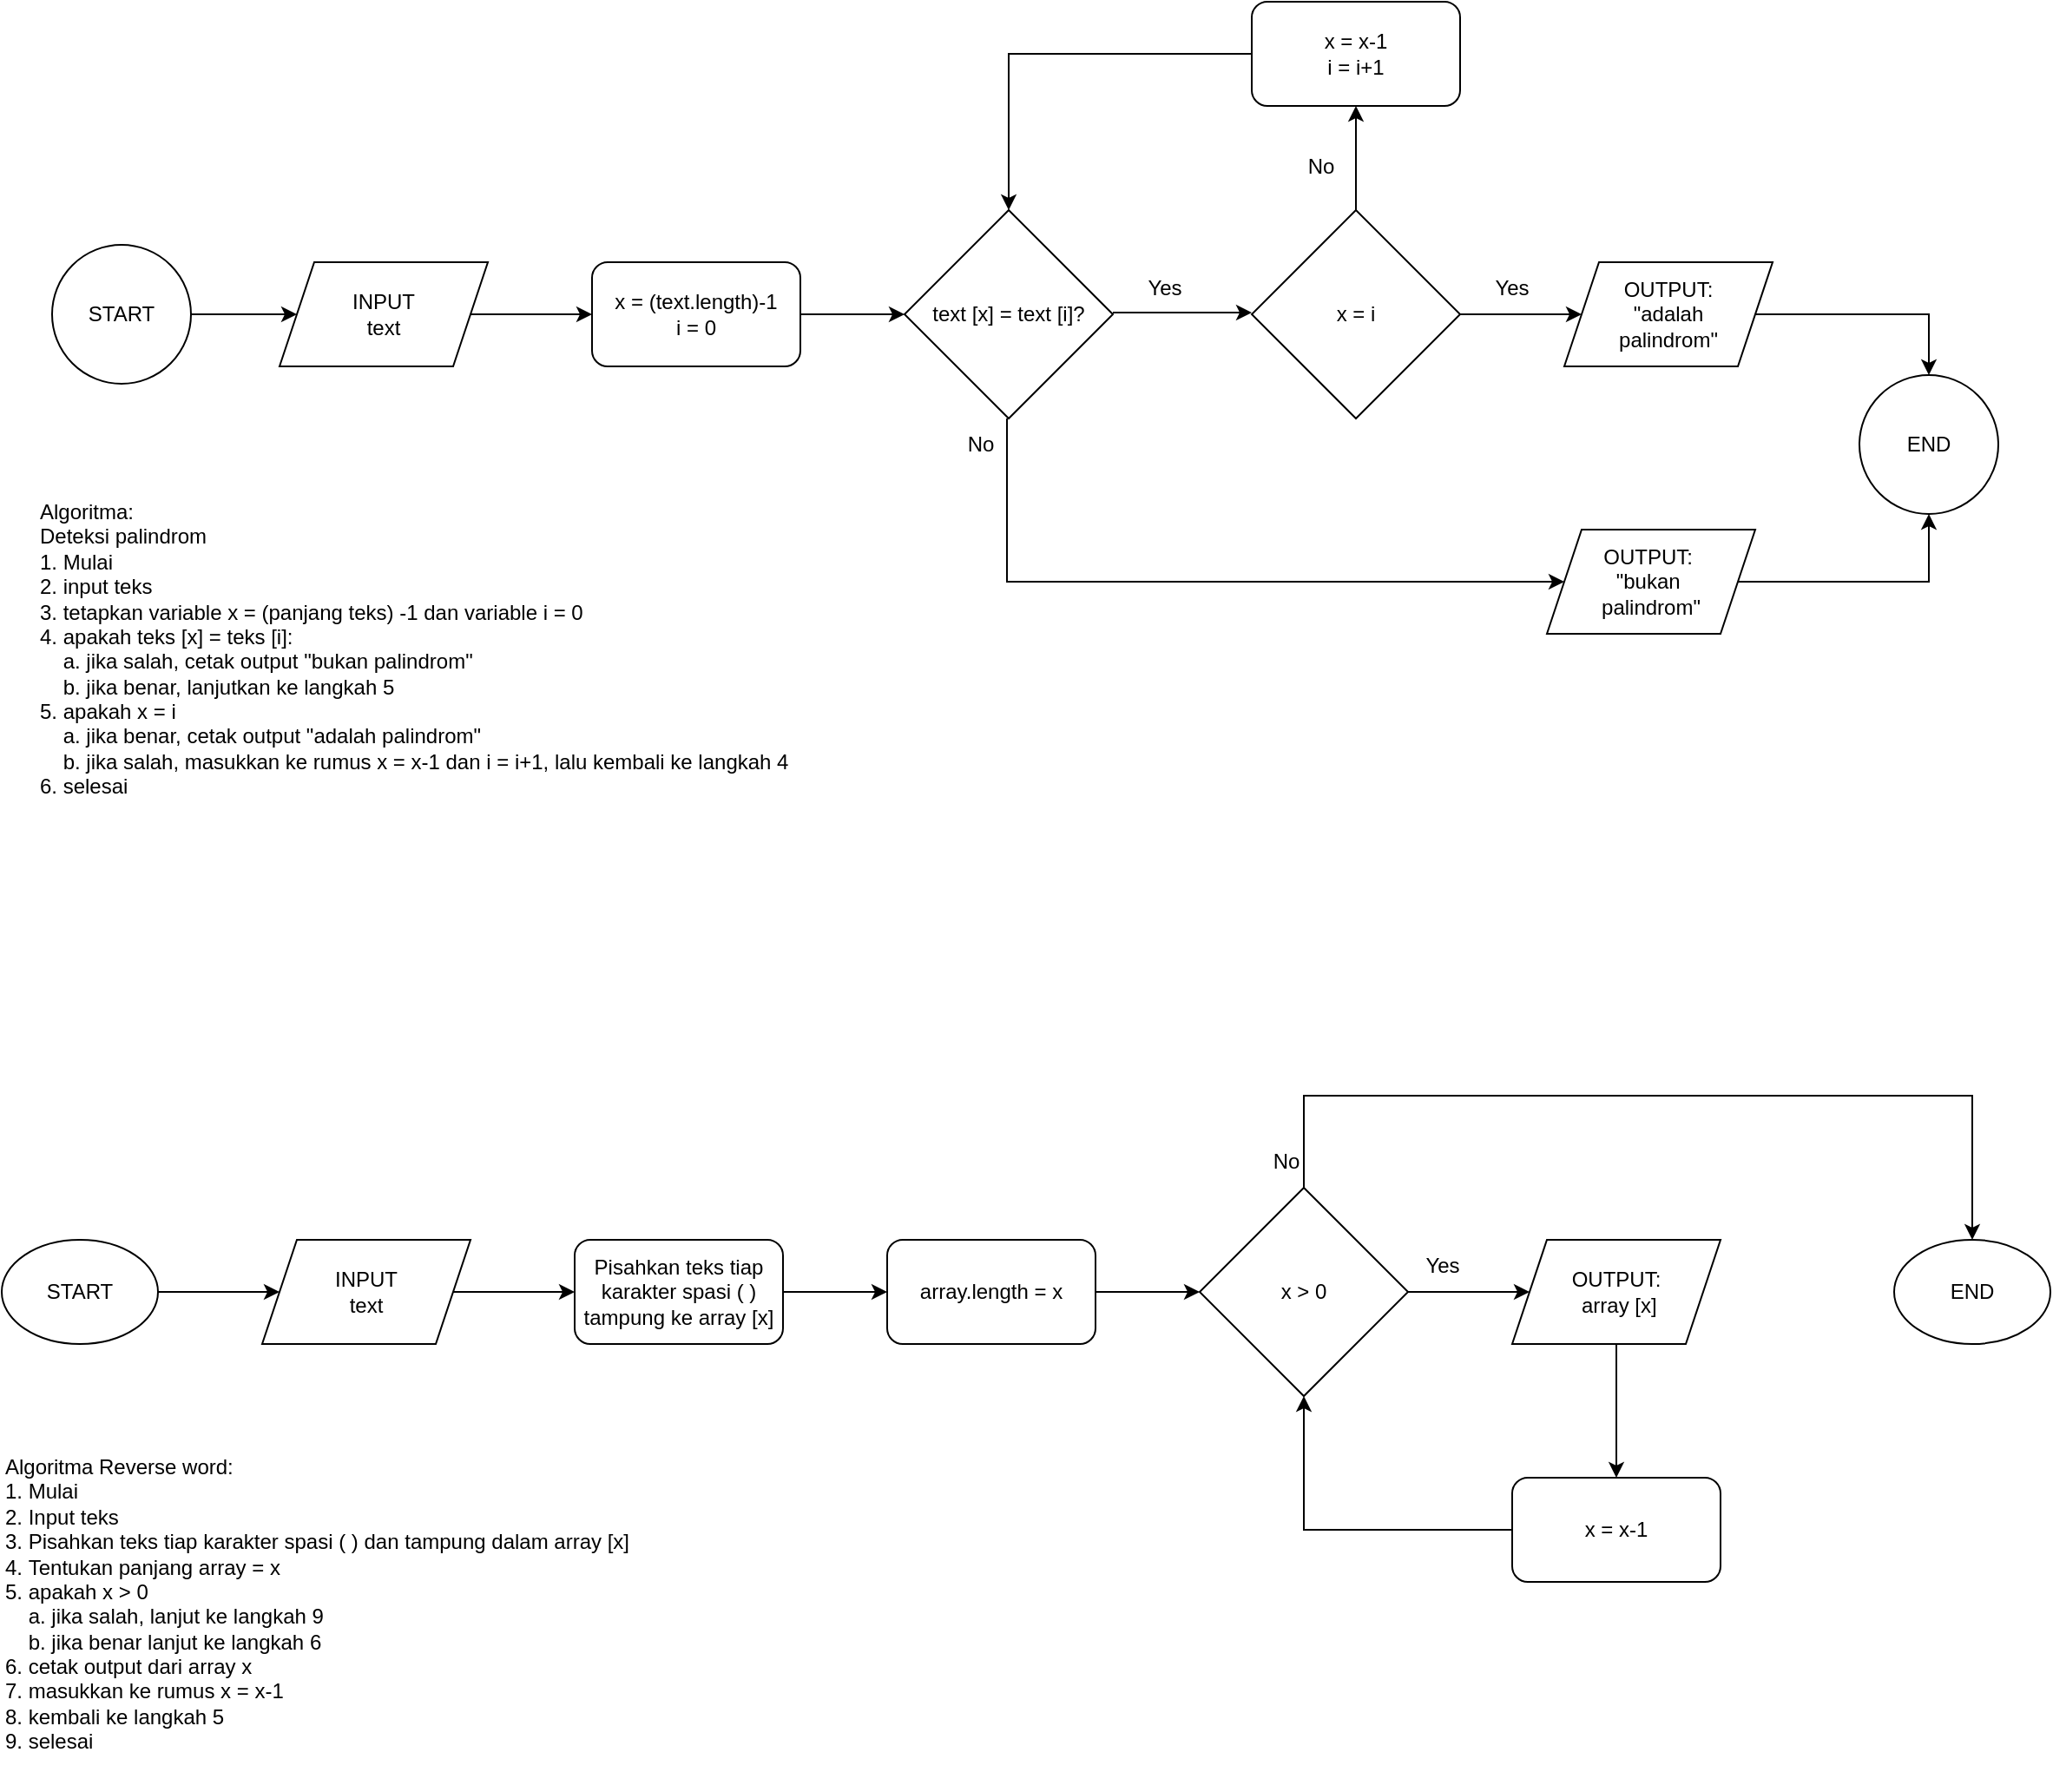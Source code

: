 <mxfile version="26.0.11">
  <diagram name="Page-1" id="QNOld0c_3ScmI_g57X0D">
    <mxGraphModel dx="794" dy="446" grid="1" gridSize="10" guides="1" tooltips="1" connect="1" arrows="1" fold="1" page="1" pageScale="1" pageWidth="1169" pageHeight="827" math="0" shadow="0">
      <root>
        <mxCell id="0" />
        <mxCell id="1" parent="0" />
        <mxCell id="isCxgnoL6CASYbt9tzjV-32" style="edgeStyle=orthogonalEdgeStyle;rounded=0;orthogonalLoop=1;jettySize=auto;html=1;exitX=1;exitY=0.5;exitDx=0;exitDy=0;entryX=0.5;entryY=1;entryDx=0;entryDy=0;" parent="1" source="isCxgnoL6CASYbt9tzjV-2" target="isCxgnoL6CASYbt9tzjV-30" edge="1">
          <mxGeometry relative="1" as="geometry" />
        </mxCell>
        <mxCell id="isCxgnoL6CASYbt9tzjV-2" value="OUTPUT:&amp;nbsp;&lt;div&gt;&quot;bukan&amp;nbsp;&lt;/div&gt;&lt;div&gt;palindrom&quot;&lt;/div&gt;" style="shape=parallelogram;perimeter=parallelogramPerimeter;whiteSpace=wrap;html=1;fixedSize=1;" parent="1" vertex="1">
          <mxGeometry x="930" y="354" width="120" height="60" as="geometry" />
        </mxCell>
        <mxCell id="isCxgnoL6CASYbt9tzjV-5" value="" style="edgeStyle=orthogonalEdgeStyle;rounded=0;orthogonalLoop=1;jettySize=auto;html=1;" parent="1" source="isCxgnoL6CASYbt9tzjV-6" target="isCxgnoL6CASYbt9tzjV-8" edge="1">
          <mxGeometry relative="1" as="geometry" />
        </mxCell>
        <mxCell id="isCxgnoL6CASYbt9tzjV-6" value="&lt;div&gt;INPUT&lt;/div&gt;&lt;div&gt;text&lt;/div&gt;" style="shape=parallelogram;perimeter=parallelogramPerimeter;whiteSpace=wrap;html=1;fixedSize=1;" parent="1" vertex="1">
          <mxGeometry x="200" y="200" width="120" height="60" as="geometry" />
        </mxCell>
        <mxCell id="isCxgnoL6CASYbt9tzjV-7" value="" style="edgeStyle=orthogonalEdgeStyle;rounded=0;orthogonalLoop=1;jettySize=auto;html=1;" parent="1" source="isCxgnoL6CASYbt9tzjV-8" target="isCxgnoL6CASYbt9tzjV-10" edge="1">
          <mxGeometry relative="1" as="geometry" />
        </mxCell>
        <mxCell id="isCxgnoL6CASYbt9tzjV-8" value="&lt;div&gt;x = (text.length)-1&lt;/div&gt;&lt;div&gt;i = 0&lt;br&gt;&lt;/div&gt;" style="rounded=1;whiteSpace=wrap;html=1;" parent="1" vertex="1">
          <mxGeometry x="380" y="200" width="120" height="60" as="geometry" />
        </mxCell>
        <mxCell id="isCxgnoL6CASYbt9tzjV-9" value="" style="edgeStyle=orthogonalEdgeStyle;rounded=0;orthogonalLoop=1;jettySize=auto;html=1;" parent="1" edge="1">
          <mxGeometry relative="1" as="geometry">
            <mxPoint x="680" y="229" as="sourcePoint" />
            <mxPoint x="760" y="229" as="targetPoint" />
          </mxGeometry>
        </mxCell>
        <mxCell id="isCxgnoL6CASYbt9tzjV-10" value="text [x] = text [i]?" style="rhombus;whiteSpace=wrap;html=1;" parent="1" vertex="1">
          <mxGeometry x="560" y="170" width="120" height="120" as="geometry" />
        </mxCell>
        <mxCell id="isCxgnoL6CASYbt9tzjV-11" value="Yes" style="text;html=1;align=center;verticalAlign=middle;whiteSpace=wrap;rounded=0;" parent="1" vertex="1">
          <mxGeometry x="680" y="200" width="60" height="30" as="geometry" />
        </mxCell>
        <mxCell id="isCxgnoL6CASYbt9tzjV-12" style="edgeStyle=orthogonalEdgeStyle;rounded=0;orthogonalLoop=1;jettySize=auto;html=1;exitX=0;exitY=0.5;exitDx=0;exitDy=0;entryX=0.5;entryY=0;entryDx=0;entryDy=0;" parent="1" source="isCxgnoL6CASYbt9tzjV-13" target="isCxgnoL6CASYbt9tzjV-10" edge="1">
          <mxGeometry relative="1" as="geometry" />
        </mxCell>
        <mxCell id="isCxgnoL6CASYbt9tzjV-13" value="&lt;div&gt;x = x-1&lt;/div&gt;&lt;div&gt;i = i+1&lt;br&gt;&lt;/div&gt;" style="rounded=1;whiteSpace=wrap;html=1;" parent="1" vertex="1">
          <mxGeometry x="760" y="50" width="120" height="60" as="geometry" />
        </mxCell>
        <mxCell id="isCxgnoL6CASYbt9tzjV-14" style="edgeStyle=orthogonalEdgeStyle;rounded=0;orthogonalLoop=1;jettySize=auto;html=1;exitX=0.75;exitY=0;exitDx=0;exitDy=0;entryX=0;entryY=0.5;entryDx=0;entryDy=0;" parent="1" source="isCxgnoL6CASYbt9tzjV-15" target="isCxgnoL6CASYbt9tzjV-2" edge="1">
          <mxGeometry relative="1" as="geometry">
            <Array as="points">
              <mxPoint x="619" y="384" />
            </Array>
          </mxGeometry>
        </mxCell>
        <mxCell id="isCxgnoL6CASYbt9tzjV-15" value="No" style="text;html=1;align=center;verticalAlign=middle;whiteSpace=wrap;rounded=0;" parent="1" vertex="1">
          <mxGeometry x="574" y="290" width="60" height="30" as="geometry" />
        </mxCell>
        <mxCell id="isCxgnoL6CASYbt9tzjV-16" value="" style="edgeStyle=orthogonalEdgeStyle;rounded=0;orthogonalLoop=1;jettySize=auto;html=1;" parent="1" source="isCxgnoL6CASYbt9tzjV-18" target="isCxgnoL6CASYbt9tzjV-13" edge="1">
          <mxGeometry relative="1" as="geometry" />
        </mxCell>
        <mxCell id="isCxgnoL6CASYbt9tzjV-17" value="" style="edgeStyle=orthogonalEdgeStyle;rounded=0;orthogonalLoop=1;jettySize=auto;html=1;" parent="1" source="isCxgnoL6CASYbt9tzjV-18" target="isCxgnoL6CASYbt9tzjV-21" edge="1">
          <mxGeometry relative="1" as="geometry" />
        </mxCell>
        <mxCell id="isCxgnoL6CASYbt9tzjV-18" value="x = i" style="rhombus;whiteSpace=wrap;html=1;" parent="1" vertex="1">
          <mxGeometry x="760" y="170" width="120" height="120" as="geometry" />
        </mxCell>
        <mxCell id="isCxgnoL6CASYbt9tzjV-19" value="No" style="text;html=1;align=center;verticalAlign=middle;whiteSpace=wrap;rounded=0;" parent="1" vertex="1">
          <mxGeometry x="770" y="130" width="60" height="30" as="geometry" />
        </mxCell>
        <mxCell id="isCxgnoL6CASYbt9tzjV-31" style="edgeStyle=orthogonalEdgeStyle;rounded=0;orthogonalLoop=1;jettySize=auto;html=1;exitX=1;exitY=0.5;exitDx=0;exitDy=0;entryX=0.5;entryY=0;entryDx=0;entryDy=0;" parent="1" source="isCxgnoL6CASYbt9tzjV-21" target="isCxgnoL6CASYbt9tzjV-30" edge="1">
          <mxGeometry relative="1" as="geometry" />
        </mxCell>
        <mxCell id="isCxgnoL6CASYbt9tzjV-21" value="OUTPUT:&lt;div&gt;&amp;nbsp;&quot;adalah&amp;nbsp;&lt;/div&gt;&lt;div&gt;palindrom&quot;&lt;/div&gt;" style="shape=parallelogram;perimeter=parallelogramPerimeter;whiteSpace=wrap;html=1;fixedSize=1;" parent="1" vertex="1">
          <mxGeometry x="940" y="200" width="120" height="60" as="geometry" />
        </mxCell>
        <mxCell id="isCxgnoL6CASYbt9tzjV-22" value="Yes" style="text;html=1;align=center;verticalAlign=middle;whiteSpace=wrap;rounded=0;" parent="1" vertex="1">
          <mxGeometry x="880" y="200" width="60" height="30" as="geometry" />
        </mxCell>
        <mxCell id="isCxgnoL6CASYbt9tzjV-24" value="&lt;div align=&quot;left&quot;&gt;Algoritma:&lt;br&gt;Deteksi palindrom&lt;br&gt;1. Mulai&lt;br&gt;2. input teks&lt;br&gt;3. tetapkan variable x = (panjang teks) -1 dan variable i = 0&lt;br&gt;4. apakah teks [x] = teks [i]:&lt;br&gt;&amp;nbsp;&amp;nbsp;&amp;nbsp; a. jika salah, cetak output &quot;bukan palindrom&quot;&lt;br&gt;&amp;nbsp;&amp;nbsp;&amp;nbsp; b. jika benar, lanjutkan ke langkah 5&lt;br&gt;&lt;/div&gt;&lt;div align=&quot;left&quot;&gt;5. apakah x = i&lt;br&gt;&amp;nbsp;&amp;nbsp;&amp;nbsp; a. jika benar, cetak output &quot;adalah palindrom&quot;&lt;br&gt;&amp;nbsp;&amp;nbsp;&amp;nbsp; b. jika salah, masukkan ke rumus x = x-1 dan i = i+1, lalu kembali ke langkah 4&lt;/div&gt;&lt;div align=&quot;left&quot;&gt;6. selesai&lt;br&gt;&lt;br&gt;&lt;/div&gt;" style="text;html=1;align=left;verticalAlign=middle;resizable=0;points=[];autosize=1;strokeColor=none;fillColor=none;" parent="1" vertex="1">
          <mxGeometry x="60" y="330" width="450" height="200" as="geometry" />
        </mxCell>
        <mxCell id="isCxgnoL6CASYbt9tzjV-29" value="" style="edgeStyle=orthogonalEdgeStyle;rounded=0;orthogonalLoop=1;jettySize=auto;html=1;" parent="1" source="isCxgnoL6CASYbt9tzjV-26" target="isCxgnoL6CASYbt9tzjV-6" edge="1">
          <mxGeometry relative="1" as="geometry" />
        </mxCell>
        <mxCell id="isCxgnoL6CASYbt9tzjV-26" value="START" style="ellipse;whiteSpace=wrap;html=1;aspect=fixed;" parent="1" vertex="1">
          <mxGeometry x="69" y="190" width="80" height="80" as="geometry" />
        </mxCell>
        <mxCell id="isCxgnoL6CASYbt9tzjV-30" value="END" style="ellipse;whiteSpace=wrap;html=1;aspect=fixed;" parent="1" vertex="1">
          <mxGeometry x="1110" y="265" width="80" height="80" as="geometry" />
        </mxCell>
        <mxCell id="B88Z9gyf-VAI4qLlmxGU-1" value="" style="edgeStyle=orthogonalEdgeStyle;rounded=0;orthogonalLoop=1;jettySize=auto;html=1;" parent="1" source="B88Z9gyf-VAI4qLlmxGU-2" target="B88Z9gyf-VAI4qLlmxGU-4" edge="1">
          <mxGeometry relative="1" as="geometry" />
        </mxCell>
        <mxCell id="B88Z9gyf-VAI4qLlmxGU-2" value="START" style="ellipse;whiteSpace=wrap;html=1;" parent="1" vertex="1">
          <mxGeometry x="40" y="763" width="90" height="60" as="geometry" />
        </mxCell>
        <mxCell id="B88Z9gyf-VAI4qLlmxGU-3" value="" style="edgeStyle=orthogonalEdgeStyle;rounded=0;orthogonalLoop=1;jettySize=auto;html=1;" parent="1" source="B88Z9gyf-VAI4qLlmxGU-4" target="B88Z9gyf-VAI4qLlmxGU-6" edge="1">
          <mxGeometry relative="1" as="geometry" />
        </mxCell>
        <mxCell id="B88Z9gyf-VAI4qLlmxGU-4" value="&lt;div&gt;INPUT&lt;/div&gt;&lt;div&gt;text&lt;/div&gt;" style="shape=parallelogram;perimeter=parallelogramPerimeter;whiteSpace=wrap;html=1;fixedSize=1;" parent="1" vertex="1">
          <mxGeometry x="190" y="763" width="120" height="60" as="geometry" />
        </mxCell>
        <mxCell id="B88Z9gyf-VAI4qLlmxGU-5" value="" style="edgeStyle=orthogonalEdgeStyle;rounded=0;orthogonalLoop=1;jettySize=auto;html=1;" parent="1" source="B88Z9gyf-VAI4qLlmxGU-6" edge="1">
          <mxGeometry relative="1" as="geometry">
            <mxPoint x="550" y="793" as="targetPoint" />
          </mxGeometry>
        </mxCell>
        <mxCell id="B88Z9gyf-VAI4qLlmxGU-6" value="Pisahkan teks tiap karakter spasi ( ) tampung ke array [x]" style="rounded=1;whiteSpace=wrap;html=1;" parent="1" vertex="1">
          <mxGeometry x="370" y="763" width="120" height="60" as="geometry" />
        </mxCell>
        <mxCell id="B88Z9gyf-VAI4qLlmxGU-7" value="" style="edgeStyle=orthogonalEdgeStyle;rounded=0;orthogonalLoop=1;jettySize=auto;html=1;" parent="1" source="B88Z9gyf-VAI4qLlmxGU-8" target="B88Z9gyf-VAI4qLlmxGU-11" edge="1">
          <mxGeometry relative="1" as="geometry" />
        </mxCell>
        <mxCell id="B88Z9gyf-VAI4qLlmxGU-8" value="array.length = x" style="rounded=1;whiteSpace=wrap;html=1;" parent="1" vertex="1">
          <mxGeometry x="550" y="763" width="120" height="60" as="geometry" />
        </mxCell>
        <mxCell id="B88Z9gyf-VAI4qLlmxGU-9" value="" style="edgeStyle=orthogonalEdgeStyle;rounded=0;orthogonalLoop=1;jettySize=auto;html=1;" parent="1" source="B88Z9gyf-VAI4qLlmxGU-11" target="B88Z9gyf-VAI4qLlmxGU-13" edge="1">
          <mxGeometry relative="1" as="geometry" />
        </mxCell>
        <mxCell id="B88Z9gyf-VAI4qLlmxGU-10" style="edgeStyle=orthogonalEdgeStyle;rounded=0;orthogonalLoop=1;jettySize=auto;html=1;exitX=0.5;exitY=0;exitDx=0;exitDy=0;entryX=0.5;entryY=0;entryDx=0;entryDy=0;" parent="1" source="B88Z9gyf-VAI4qLlmxGU-11" target="B88Z9gyf-VAI4qLlmxGU-17" edge="1">
          <mxGeometry relative="1" as="geometry">
            <Array as="points">
              <mxPoint x="790" y="680" />
              <mxPoint x="1175" y="680" />
            </Array>
          </mxGeometry>
        </mxCell>
        <mxCell id="B88Z9gyf-VAI4qLlmxGU-11" value="x &amp;gt; 0" style="rhombus;whiteSpace=wrap;html=1;" parent="1" vertex="1">
          <mxGeometry x="730" y="733" width="120" height="120" as="geometry" />
        </mxCell>
        <mxCell id="B88Z9gyf-VAI4qLlmxGU-12" value="" style="edgeStyle=orthogonalEdgeStyle;rounded=0;orthogonalLoop=1;jettySize=auto;html=1;" parent="1" source="B88Z9gyf-VAI4qLlmxGU-13" target="B88Z9gyf-VAI4qLlmxGU-15" edge="1">
          <mxGeometry relative="1" as="geometry" />
        </mxCell>
        <mxCell id="B88Z9gyf-VAI4qLlmxGU-13" value="OUTPUT:&lt;div&gt;&amp;nbsp;array [x]&lt;/div&gt;" style="shape=parallelogram;perimeter=parallelogramPerimeter;whiteSpace=wrap;html=1;fixedSize=1;" parent="1" vertex="1">
          <mxGeometry x="910" y="763" width="120" height="60" as="geometry" />
        </mxCell>
        <mxCell id="B88Z9gyf-VAI4qLlmxGU-14" style="edgeStyle=orthogonalEdgeStyle;rounded=0;orthogonalLoop=1;jettySize=auto;html=1;exitX=0;exitY=0.5;exitDx=0;exitDy=0;entryX=0.5;entryY=1;entryDx=0;entryDy=0;" parent="1" source="B88Z9gyf-VAI4qLlmxGU-15" target="B88Z9gyf-VAI4qLlmxGU-11" edge="1">
          <mxGeometry relative="1" as="geometry" />
        </mxCell>
        <mxCell id="B88Z9gyf-VAI4qLlmxGU-15" value="x = x-1" style="rounded=1;whiteSpace=wrap;html=1;" parent="1" vertex="1">
          <mxGeometry x="910" y="900" width="120" height="60" as="geometry" />
        </mxCell>
        <mxCell id="B88Z9gyf-VAI4qLlmxGU-16" value="Yes" style="text;html=1;align=center;verticalAlign=middle;whiteSpace=wrap;rounded=0;" parent="1" vertex="1">
          <mxGeometry x="840" y="763" width="60" height="30" as="geometry" />
        </mxCell>
        <mxCell id="B88Z9gyf-VAI4qLlmxGU-17" value="END" style="ellipse;whiteSpace=wrap;html=1;" parent="1" vertex="1">
          <mxGeometry x="1130" y="763" width="90" height="60" as="geometry" />
        </mxCell>
        <mxCell id="B88Z9gyf-VAI4qLlmxGU-18" value="No" style="text;html=1;align=center;verticalAlign=middle;whiteSpace=wrap;rounded=0;" parent="1" vertex="1">
          <mxGeometry x="750" y="703" width="60" height="30" as="geometry" />
        </mxCell>
        <mxCell id="B88Z9gyf-VAI4qLlmxGU-19" value="&lt;div align=&quot;left&quot;&gt;Algoritma Reverse word:&lt;br&gt;1. Mulai&lt;br&gt;2. Input teks&lt;br&gt;3. Pisahkan teks tiap karakter spasi ( ) dan tampung dalam array [x]&lt;br&gt;4.&amp;nbsp;&lt;span style=&quot;background-color: transparent; color: light-dark(rgb(0, 0, 0), rgb(255, 255, 255));&quot;&gt;Tentukan panjang array = x&lt;/span&gt;&lt;/div&gt;&lt;div align=&quot;left&quot;&gt;5. apakah x &amp;gt; 0&lt;br&gt;&amp;nbsp;&amp;nbsp;&amp;nbsp; a. jika salah, lanjut ke langkah 9&lt;br&gt;&amp;nbsp;&amp;nbsp;&amp;nbsp; b. jika benar lanjut ke langkah 6&lt;br&gt;6. cetak output dari array x&lt;br&gt;7. masukkan ke rumus x = x-1&lt;br&gt;8. kembali ke langkah 5&lt;br&gt;9. selesai&lt;br&gt;&lt;br&gt;&lt;/div&gt;" style="text;html=1;align=left;verticalAlign=middle;resizable=0;points=[];autosize=1;strokeColor=none;fillColor=none;" parent="1" vertex="1">
          <mxGeometry x="40" y="880" width="380" height="200" as="geometry" />
        </mxCell>
      </root>
    </mxGraphModel>
  </diagram>
</mxfile>
